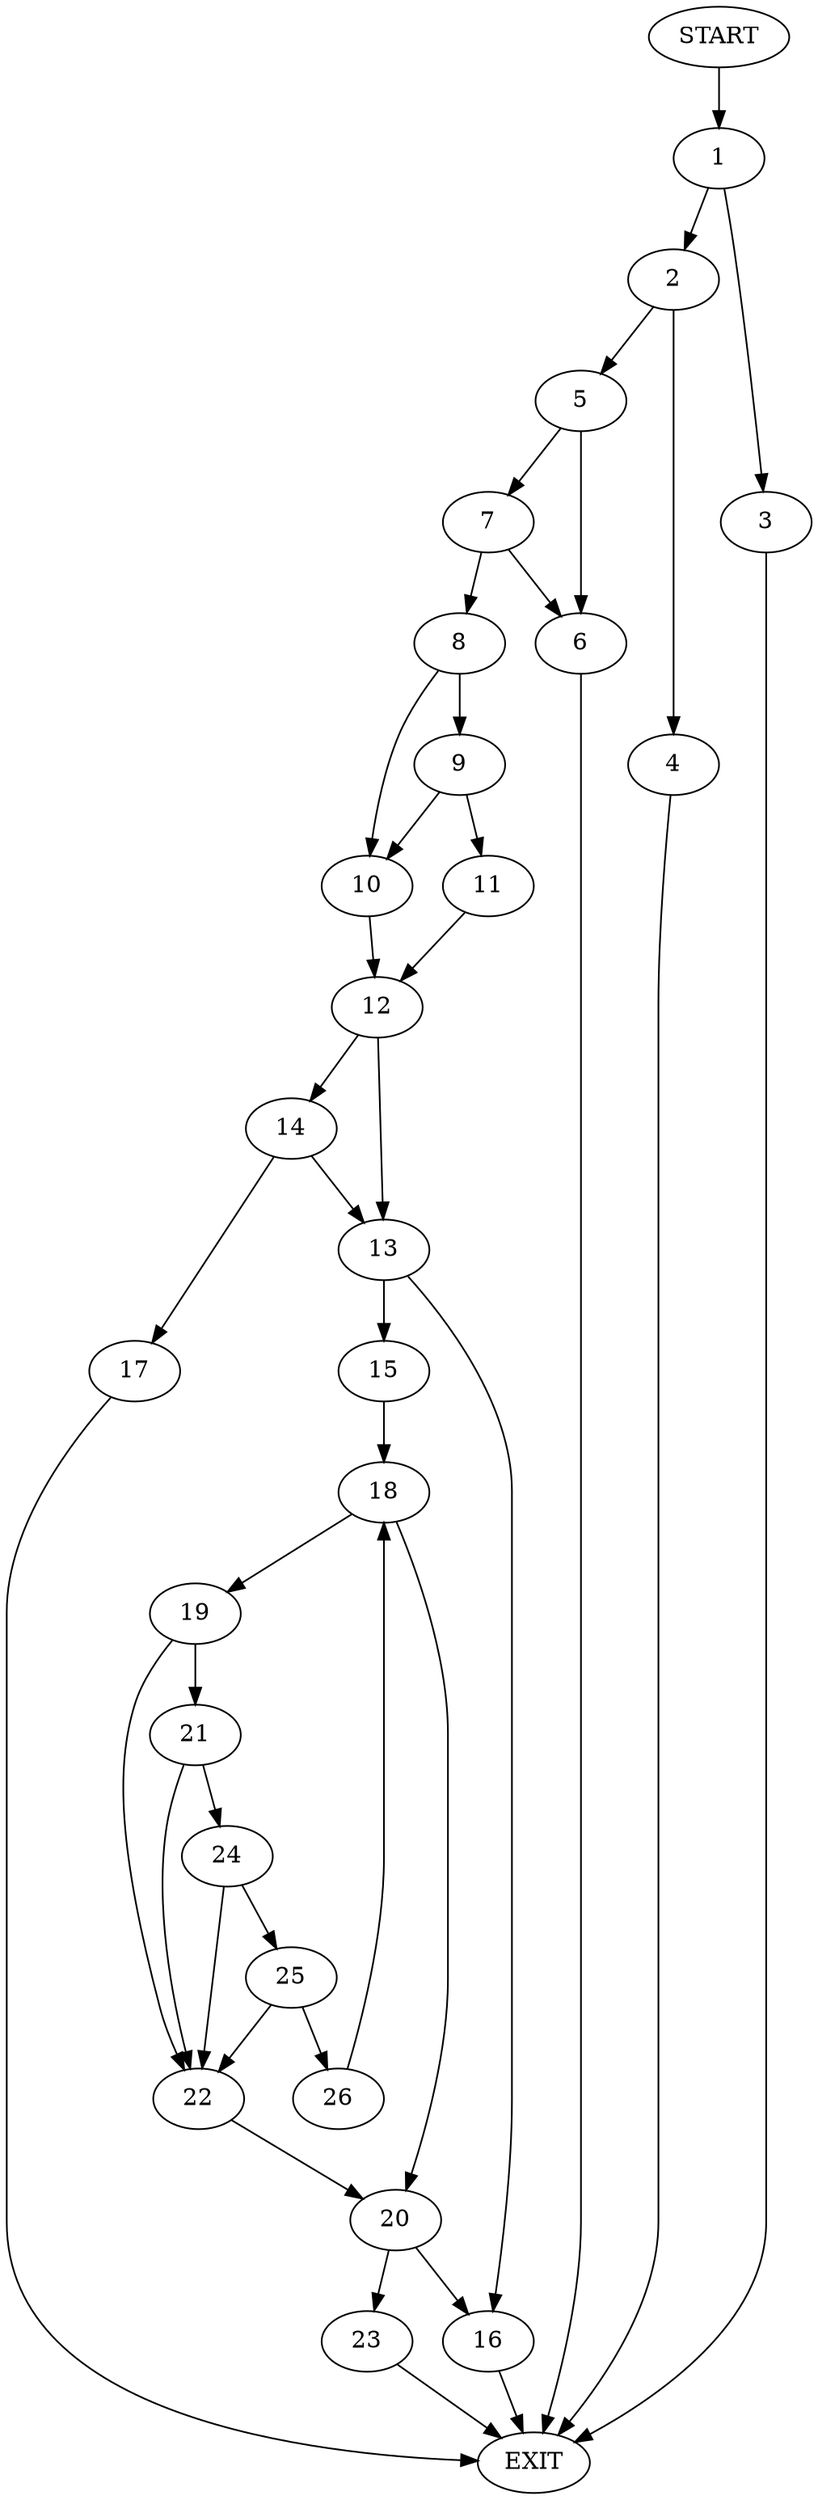 digraph {
0 [label="START"]
27 [label="EXIT"]
0 -> 1
1 -> 2
1 -> 3
3 -> 27
2 -> 4
2 -> 5
4 -> 27
5 -> 6
5 -> 7
6 -> 27
7 -> 6
7 -> 8
8 -> 9
8 -> 10
9 -> 11
9 -> 10
10 -> 12
11 -> 12
12 -> 13
12 -> 14
13 -> 15
13 -> 16
14 -> 13
14 -> 17
17 -> 27
15 -> 18
16 -> 27
18 -> 19
18 -> 20
19 -> 21
19 -> 22
20 -> 23
20 -> 16
21 -> 24
21 -> 22
22 -> 20
24 -> 25
24 -> 22
25 -> 26
25 -> 22
26 -> 18
23 -> 27
}

